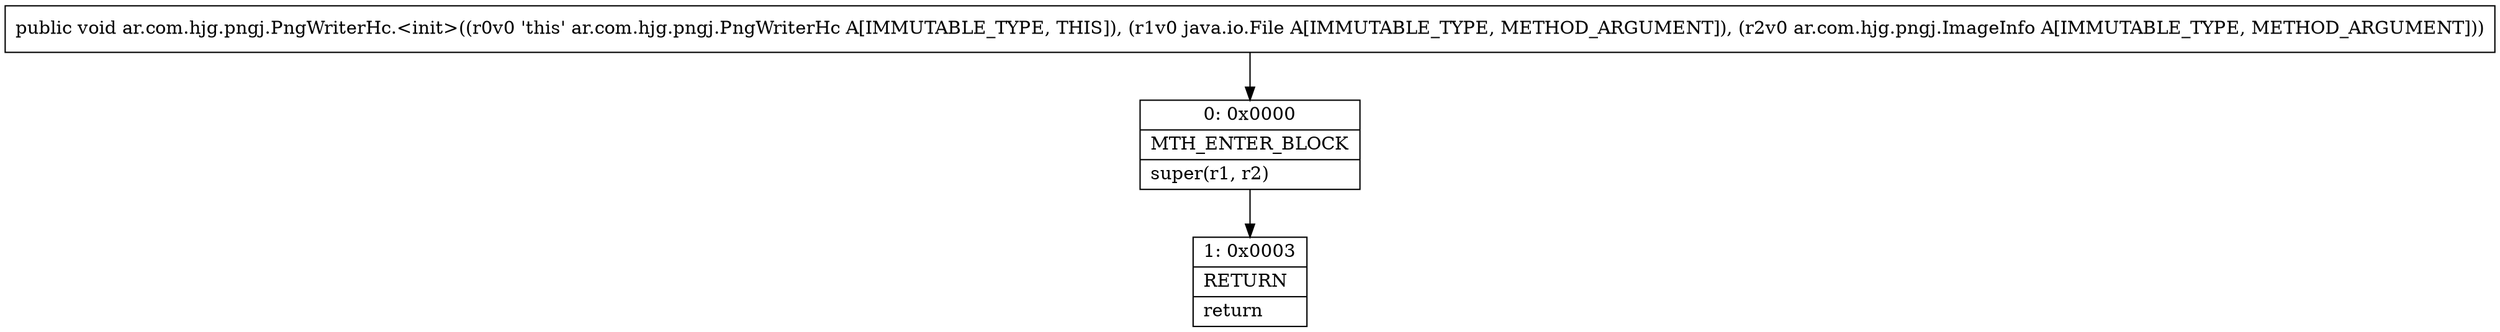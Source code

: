 digraph "CFG forar.com.hjg.pngj.PngWriterHc.\<init\>(Ljava\/io\/File;Lar\/com\/hjg\/pngj\/ImageInfo;)V" {
Node_0 [shape=record,label="{0\:\ 0x0000|MTH_ENTER_BLOCK\l|super(r1, r2)\l}"];
Node_1 [shape=record,label="{1\:\ 0x0003|RETURN\l|return\l}"];
MethodNode[shape=record,label="{public void ar.com.hjg.pngj.PngWriterHc.\<init\>((r0v0 'this' ar.com.hjg.pngj.PngWriterHc A[IMMUTABLE_TYPE, THIS]), (r1v0 java.io.File A[IMMUTABLE_TYPE, METHOD_ARGUMENT]), (r2v0 ar.com.hjg.pngj.ImageInfo A[IMMUTABLE_TYPE, METHOD_ARGUMENT])) }"];
MethodNode -> Node_0;
Node_0 -> Node_1;
}

